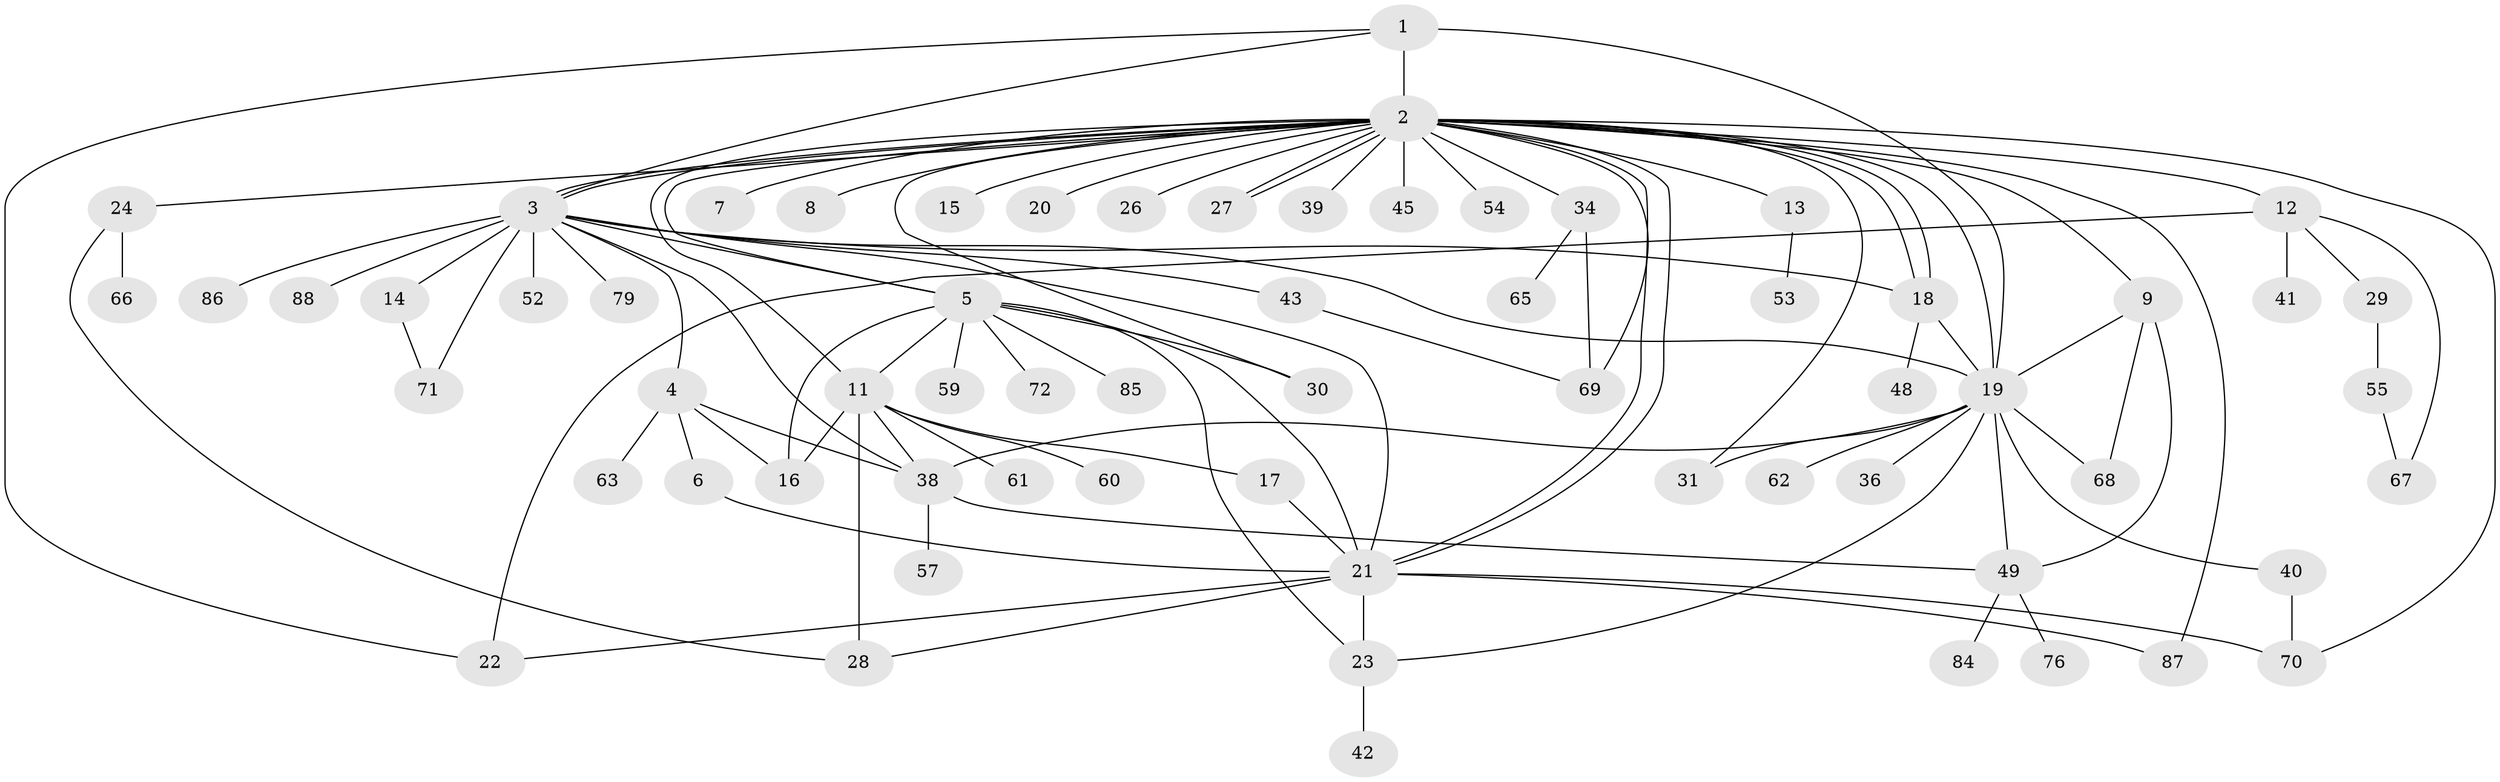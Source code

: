 // original degree distribution, {5: 0.06818181818181818, 31: 0.011363636363636364, 12: 0.011363636363636364, 9: 0.022727272727272728, 2: 0.18181818181818182, 1: 0.4659090909090909, 10: 0.011363636363636364, 6: 0.022727272727272728, 3: 0.125, 13: 0.011363636363636364, 7: 0.022727272727272728, 4: 0.045454545454545456}
// Generated by graph-tools (version 1.1) at 2025/41/03/06/25 10:41:46]
// undirected, 65 vertices, 103 edges
graph export_dot {
graph [start="1"]
  node [color=gray90,style=filled];
  1;
  2 [super="+35"];
  3 [super="+10"];
  4 [super="+32"];
  5 [super="+25"];
  6 [super="+47"];
  7;
  8;
  9 [super="+51"];
  11 [super="+64"];
  12 [super="+58"];
  13;
  14 [super="+46"];
  15;
  16;
  17;
  18;
  19 [super="+33"];
  20;
  21 [super="+56"];
  22;
  23;
  24 [super="+37"];
  26;
  27;
  28 [super="+83"];
  29 [super="+73"];
  30 [super="+44"];
  31 [super="+80"];
  34;
  36;
  38 [super="+50"];
  39;
  40 [super="+74"];
  41 [super="+78"];
  42;
  43;
  45;
  48;
  49;
  52 [super="+81"];
  53;
  54;
  55;
  57;
  59;
  60;
  61;
  62;
  63 [super="+82"];
  65;
  66;
  67;
  68 [super="+77"];
  69 [super="+75"];
  70;
  71;
  72;
  76;
  79;
  84;
  85;
  86;
  87;
  88;
  1 -- 2;
  1 -- 19 [weight=2];
  1 -- 22;
  1 -- 3;
  2 -- 3;
  2 -- 3;
  2 -- 5;
  2 -- 7;
  2 -- 8;
  2 -- 9;
  2 -- 11;
  2 -- 12;
  2 -- 13;
  2 -- 15;
  2 -- 18;
  2 -- 18;
  2 -- 19;
  2 -- 20;
  2 -- 21;
  2 -- 21;
  2 -- 24;
  2 -- 26;
  2 -- 27;
  2 -- 27;
  2 -- 30;
  2 -- 31;
  2 -- 34;
  2 -- 39;
  2 -- 45;
  2 -- 54;
  2 -- 69;
  2 -- 70;
  2 -- 87;
  3 -- 4;
  3 -- 5;
  3 -- 18;
  3 -- 19 [weight=2];
  3 -- 43;
  3 -- 52;
  3 -- 79;
  3 -- 88;
  3 -- 38;
  3 -- 71;
  3 -- 14;
  3 -- 86;
  3 -- 21;
  4 -- 6;
  4 -- 16;
  4 -- 63;
  4 -- 38;
  5 -- 11;
  5 -- 16;
  5 -- 21;
  5 -- 59;
  5 -- 72;
  5 -- 85;
  5 -- 30;
  5 -- 23;
  6 -- 21;
  9 -- 49;
  9 -- 68;
  9 -- 19;
  11 -- 16;
  11 -- 17;
  11 -- 28;
  11 -- 60;
  11 -- 61;
  11 -- 38;
  12 -- 22;
  12 -- 29;
  12 -- 41;
  12 -- 67;
  13 -- 53;
  14 -- 71;
  17 -- 21;
  18 -- 19;
  18 -- 48;
  19 -- 23;
  19 -- 31;
  19 -- 62;
  19 -- 68;
  19 -- 49;
  19 -- 36;
  19 -- 40;
  19 -- 38;
  21 -- 23;
  21 -- 70;
  21 -- 22;
  21 -- 87;
  21 -- 28;
  23 -- 42;
  24 -- 28;
  24 -- 66;
  29 -- 55;
  34 -- 65;
  34 -- 69;
  38 -- 49;
  38 -- 57;
  40 -- 70;
  43 -- 69;
  49 -- 76;
  49 -- 84;
  55 -- 67;
}

